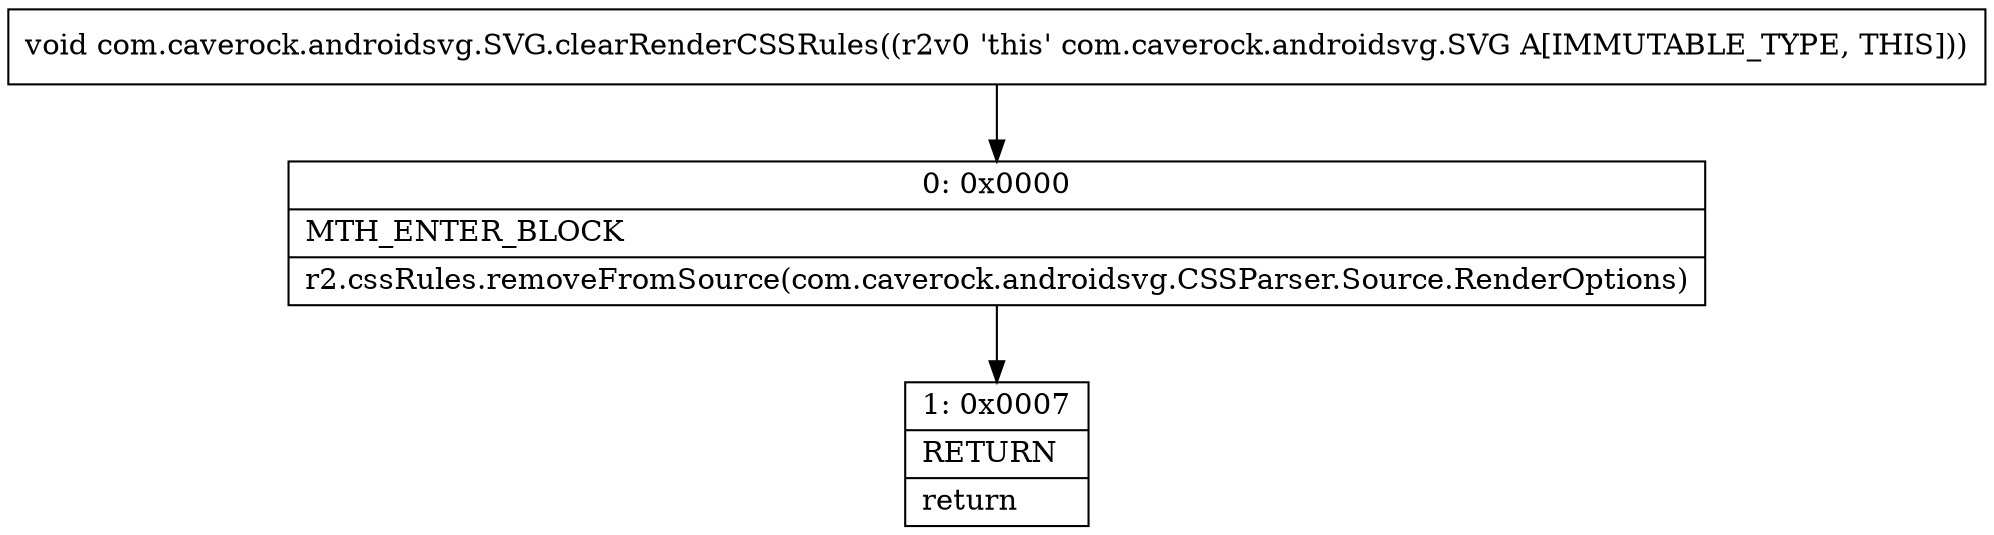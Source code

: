 digraph "CFG forcom.caverock.androidsvg.SVG.clearRenderCSSRules()V" {
Node_0 [shape=record,label="{0\:\ 0x0000|MTH_ENTER_BLOCK\l|r2.cssRules.removeFromSource(com.caverock.androidsvg.CSSParser.Source.RenderOptions)\l}"];
Node_1 [shape=record,label="{1\:\ 0x0007|RETURN\l|return\l}"];
MethodNode[shape=record,label="{void com.caverock.androidsvg.SVG.clearRenderCSSRules((r2v0 'this' com.caverock.androidsvg.SVG A[IMMUTABLE_TYPE, THIS])) }"];
MethodNode -> Node_0;
Node_0 -> Node_1;
}

